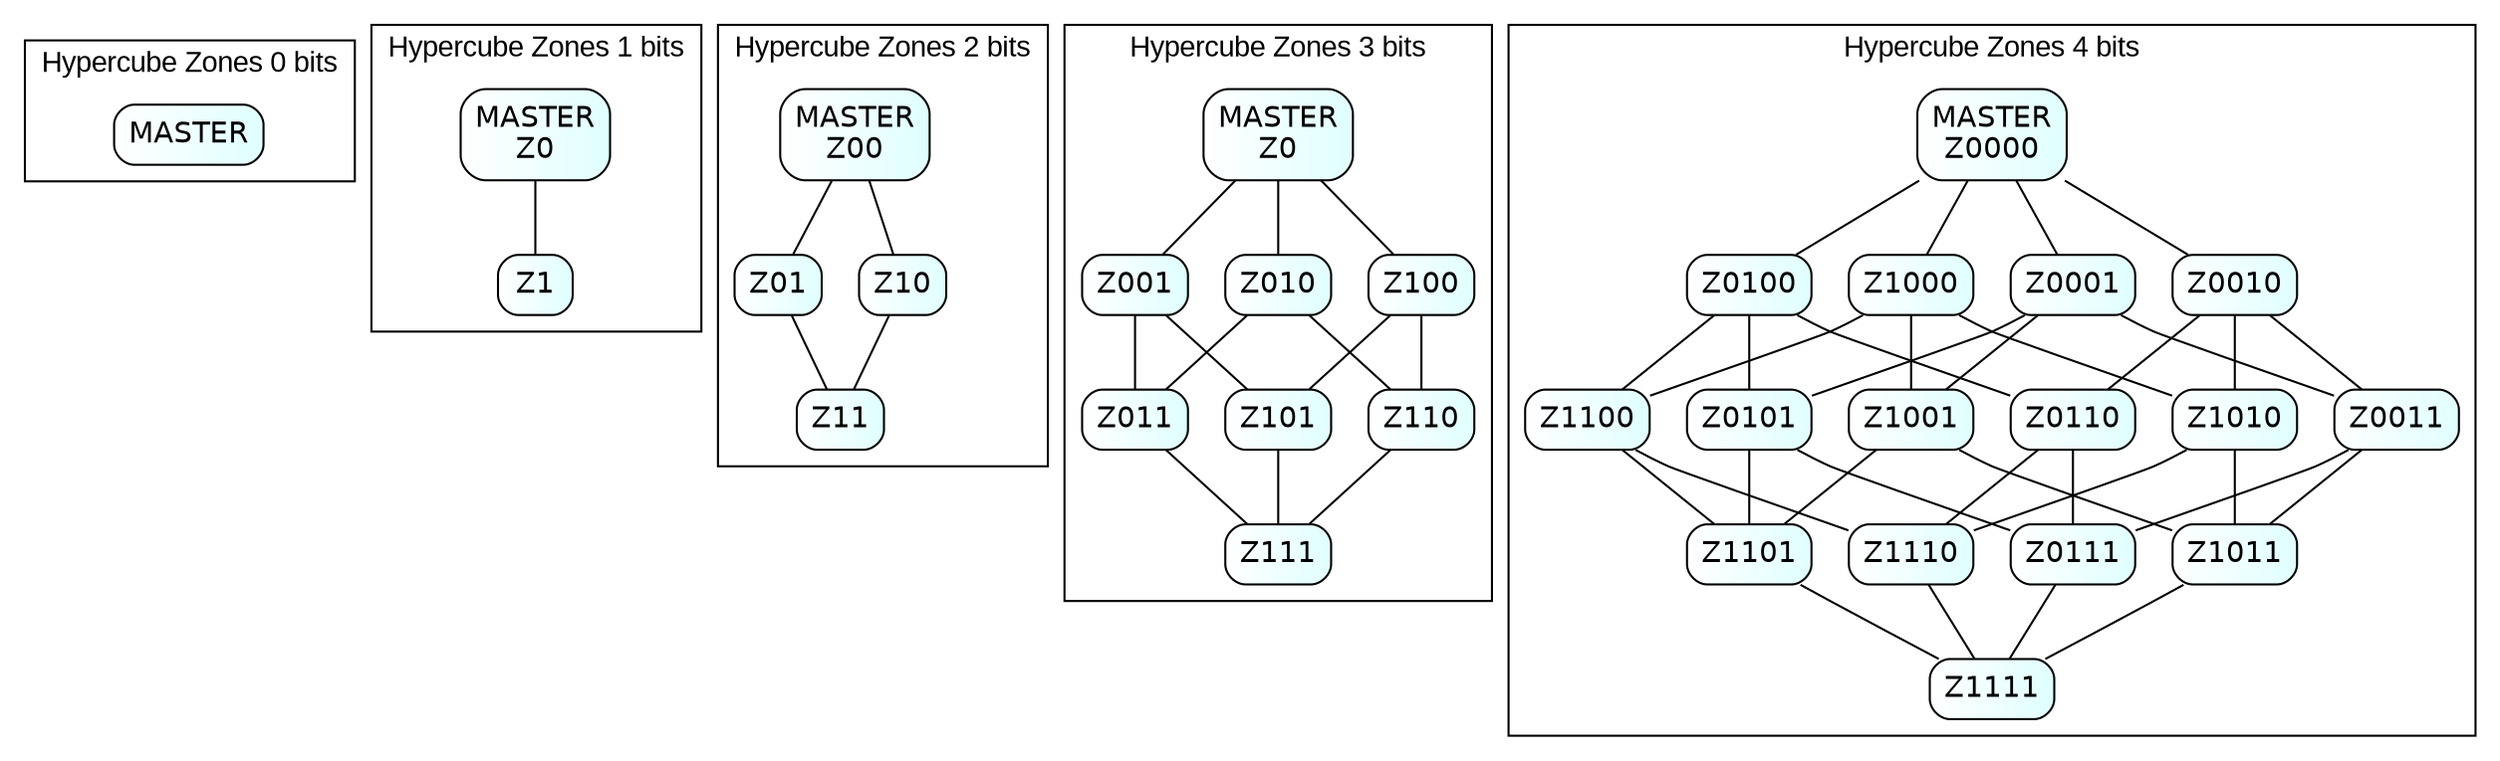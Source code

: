 graph G {
  bgcolor=white
  fontcolor=black
  labelloc=t
  fontname=Arial
  fontsiZe=16

  subgraph cluster_0bit {
    label="Hypercube Zones 0 bits"
    node[
      shape="box"
      style="rounded,filled"
      fillcolor="#ffffff:#e0ffff"
      margin=0.1
      fontname=Helvetica fontsiZe=12 fontcolor=black
      penwidth=1
      width=0.5
      height=0.3
    ]

    master[label = "MASTER"]
  }

  subgraph cluster_1bit {
    label="Hypercube Zones 1 bits"
    node[
      shape="box"
      style="rounded,filled"
      fillcolor="#ffffff:#e0ffff"
      margin=0.1
      fontname=Helvetica fontsiZe=12 fontcolor=black
      penwidth=1
      width=0.5
      height=0.3
    ]

    Z0[label = "MASTER\nZ0"]

    Z0 -- Z1
  }

  subgraph cluster_2bit {
    label="Hypercube Zones 2 bits"
    node[
      shape="box"
      style="rounded,filled"
      fillcolor="#ffffff:#e0ffff"
      margin=0.1
      fontname=Helvetica fontsiZe=12 fontcolor=black
      penwidth=1
      width=0.5
      height=0.3
    ]

    Z00[label = "MASTER\nZ00"]

    Z00 -- Z01
    Z00 -- Z10
    
    Z01 -- Z11
    Z10 -- Z11
  }

  subgraph cluster_3bit {
    label="Hypercube Zones 3 bits"
    node[
      shape="box"
      style="rounded,filled"
      fillcolor="#ffffff:#e0ffff"
      margin=0.1
      fontname=Helvetica fontsiZe=12 fontcolor=black
      penwidth=1
      width=0.5
      height=0.3
    ]

    Z000[label = "MASTER\nZ0"]

    Z000 -- Z001
    Z000 -- Z010
    Z000 -- Z100

    Z001 -- Z011
    Z001 -- Z101
    Z010 -- Z011
    Z010 -- Z110
    Z100 -- Z101
    Z100 -- Z110

    Z011 -- Z111
    Z110 -- Z111
    Z101 -- Z111
  }

  subgraph cluster_4bit {
    label="Hypercube Zones 4 bits"
    node[
      shape="box"
      style="rounded,filled"
      fillcolor="#ffffff:#e0ffff"
      margin=0.1
      fontname=Helvetica fontsiZe=12 fontcolor=black
      penwidth=1
      width=0.5
      height=0.3
    ]

    Z0000[label = "MASTER\nZ0000"]
    
    Z0000 -- Z0001
    Z0000 -- Z0010
    Z0000 -- Z0100
    Z0000 -- Z1000

    Z0001 -- Z0011
    Z0001 -- Z0101
    Z0001 -- Z1001

    Z0010 -- Z0011
    Z0010 -- Z0110
    Z0010 -- Z1010

    Z0100 -- Z0101
    Z0100 -- Z0110
    Z0100 -- Z1100

    Z1000 -- Z1001
    Z1000 -- Z1010
    Z1000 -- Z1100

    Z0011 -- Z0111
    Z0011 -- Z1011

    Z0101 -- Z0111
    Z0101 -- Z1101

    Z1010 -- Z1110
    Z1010 -- Z1011

    Z0110 -- Z0111
    Z0110 -- Z1110
    
    Z1001 -- Z1011
    Z1001 -- Z1101

    Z1100 -- Z1101
    Z1100 -- Z1110

    Z1110 -- Z1111
    Z1101 -- Z1111
    Z1011 -- Z1111
    Z0111 -- Z1111
  }
}

